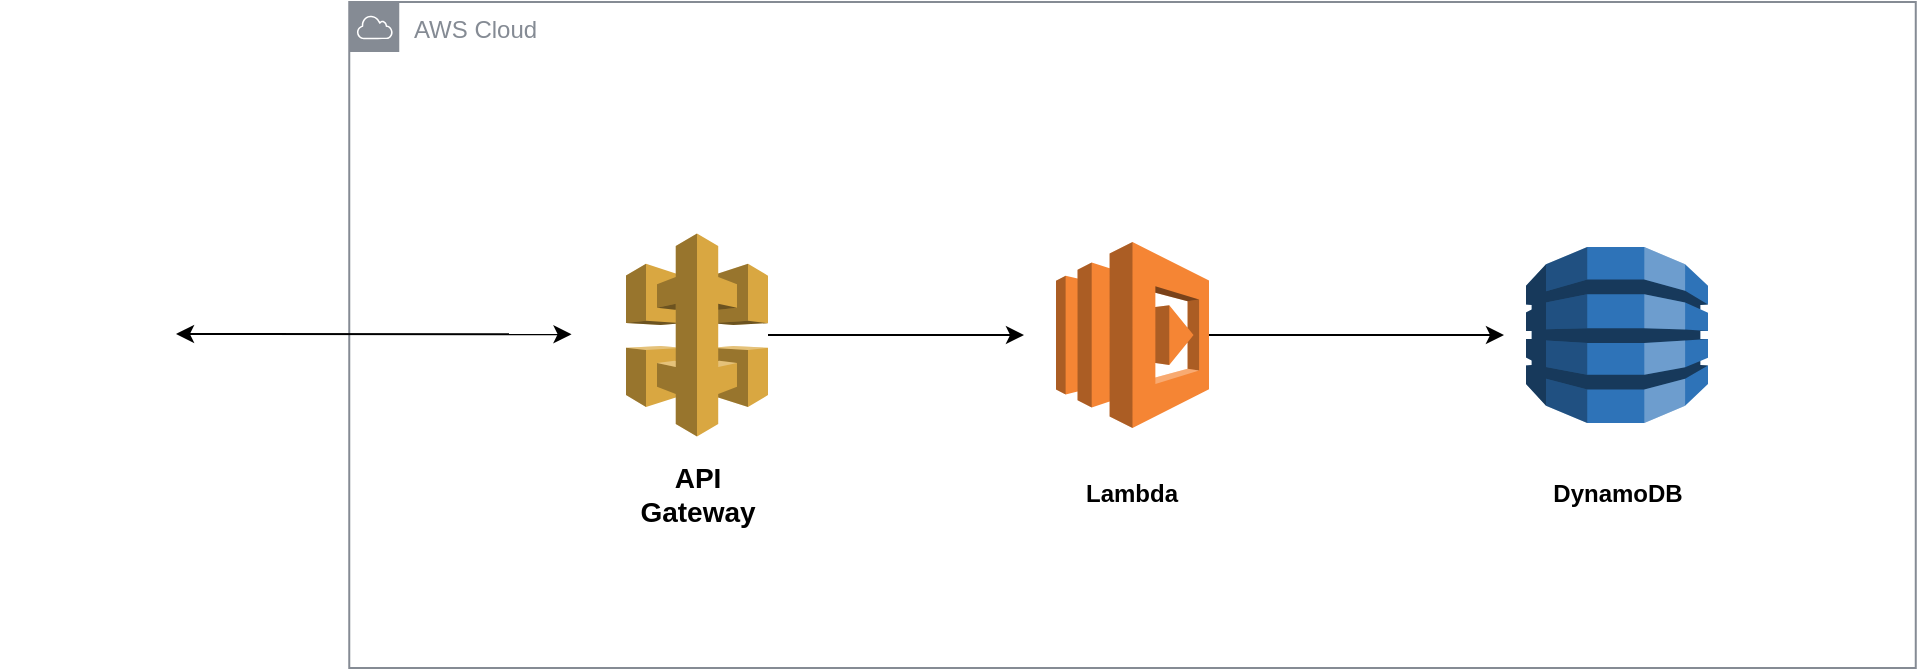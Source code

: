 <mxfile version="22.0.4" type="github">
  <diagram name="Page-1" id="b17EQDePB-Os6Tg4ldsO">
    <mxGraphModel dx="1434" dy="782" grid="0" gridSize="10" guides="1" tooltips="1" connect="1" arrows="1" fold="1" page="1" pageScale="1" pageWidth="1169" pageHeight="827" math="0" shadow="0">
      <root>
        <mxCell id="0" />
        <mxCell id="1" parent="0" />
        <mxCell id="__lcGsjRGEbjWKRYBixw-2" style="edgeStyle=orthogonalEdgeStyle;rounded=0;orthogonalLoop=1;jettySize=auto;html=1;" parent="1" source="CBo9HAA3vZ9QcLUA7Y8J-1" edge="1">
          <mxGeometry relative="1" as="geometry">
            <mxPoint x="597" y="399.5" as="targetPoint" />
          </mxGeometry>
        </mxCell>
        <mxCell id="CBo9HAA3vZ9QcLUA7Y8J-1" value="" style="outlineConnect=0;dashed=0;verticalLabelPosition=bottom;verticalAlign=top;align=center;html=1;shape=mxgraph.aws3.api_gateway;fillColor=#D9A741;gradientColor=none;" parent="1" vertex="1">
          <mxGeometry x="398" y="348.75" width="71" height="101.5" as="geometry" />
        </mxCell>
        <mxCell id="__lcGsjRGEbjWKRYBixw-3" style="edgeStyle=orthogonalEdgeStyle;rounded=0;orthogonalLoop=1;jettySize=auto;html=1;" parent="1" source="CBo9HAA3vZ9QcLUA7Y8J-2" edge="1">
          <mxGeometry relative="1" as="geometry">
            <mxPoint x="837" y="399.5" as="targetPoint" />
          </mxGeometry>
        </mxCell>
        <mxCell id="CBo9HAA3vZ9QcLUA7Y8J-2" value="" style="outlineConnect=0;dashed=0;verticalLabelPosition=bottom;verticalAlign=top;align=center;html=1;shape=mxgraph.aws3.lambda;fillColor=#F58534;gradientColor=none;" parent="1" vertex="1">
          <mxGeometry x="613" y="353" width="76.5" height="93" as="geometry" />
        </mxCell>
        <mxCell id="CBo9HAA3vZ9QcLUA7Y8J-3" value="" style="outlineConnect=0;dashed=0;verticalLabelPosition=bottom;verticalAlign=top;align=center;html=1;shape=mxgraph.aws3.dynamo_db;fillColor=#2E73B8;gradientColor=none;" parent="1" vertex="1">
          <mxGeometry x="848" y="355.5" width="91" height="88" as="geometry" />
        </mxCell>
        <mxCell id="CBo9HAA3vZ9QcLUA7Y8J-13" value="AWS Cloud" style="sketch=0;outlineConnect=0;gradientColor=none;html=1;whiteSpace=wrap;fontSize=12;fontStyle=0;shape=mxgraph.aws4.group;grIcon=mxgraph.aws4.group_aws_cloud;strokeColor=#858B94;fillColor=none;verticalAlign=top;align=left;spacingLeft=30;fontColor=#858B94;dashed=0;" parent="1" vertex="1">
          <mxGeometry x="259.63" y="233" width="783.25" height="333" as="geometry" />
        </mxCell>
        <mxCell id="CBo9HAA3vZ9QcLUA7Y8J-14" value="" style="shape=image;html=1;verticalAlign=top;verticalLabelPosition=bottom;labelBackgroundColor=#ffffff;imageAspect=0;aspect=fixed;image=https://cdn2.iconfinder.com/data/icons/essential-web-2/50/user-person-account-avatar-customer-128.png" parent="1" vertex="1">
          <mxGeometry x="85" y="355.5" width="88" height="88" as="geometry" />
        </mxCell>
        <mxCell id="__lcGsjRGEbjWKRYBixw-5" value="" style="endArrow=classic;startArrow=classic;html=1;rounded=0;entryX=0.147;entryY=0.544;entryDx=0;entryDy=0;entryPerimeter=0;" parent="1" edge="1">
          <mxGeometry width="50" height="50" relative="1" as="geometry">
            <mxPoint x="173" y="399" as="sourcePoint" />
            <mxPoint x="370.768" y="399.152" as="targetPoint" />
          </mxGeometry>
        </mxCell>
        <mxCell id="21Nak6ntpb2V1KA9p7YW-1" value="&lt;b&gt;&lt;font style=&quot;font-size: 14px;&quot;&gt;API Gateway&lt;br&gt;&lt;/font&gt;&lt;/b&gt;" style="text;strokeColor=none;align=center;fillColor=none;html=1;verticalAlign=middle;whiteSpace=wrap;rounded=0;" parent="1" vertex="1">
          <mxGeometry x="403.5" y="464" width="60" height="30" as="geometry" />
        </mxCell>
        <mxCell id="21Nak6ntpb2V1KA9p7YW-2" value="&lt;b&gt;Lambda&lt;/b&gt;" style="text;strokeColor=none;align=center;fillColor=none;html=1;verticalAlign=middle;whiteSpace=wrap;rounded=0;" parent="1" vertex="1">
          <mxGeometry x="621.25" y="464" width="60" height="30" as="geometry" />
        </mxCell>
        <mxCell id="21Nak6ntpb2V1KA9p7YW-3" value="&lt;b&gt;DynamoDB&lt;/b&gt;" style="text;strokeColor=none;align=center;fillColor=none;html=1;verticalAlign=middle;whiteSpace=wrap;rounded=0;" parent="1" vertex="1">
          <mxGeometry x="863.5" y="464" width="60" height="30" as="geometry" />
        </mxCell>
      </root>
    </mxGraphModel>
  </diagram>
</mxfile>
